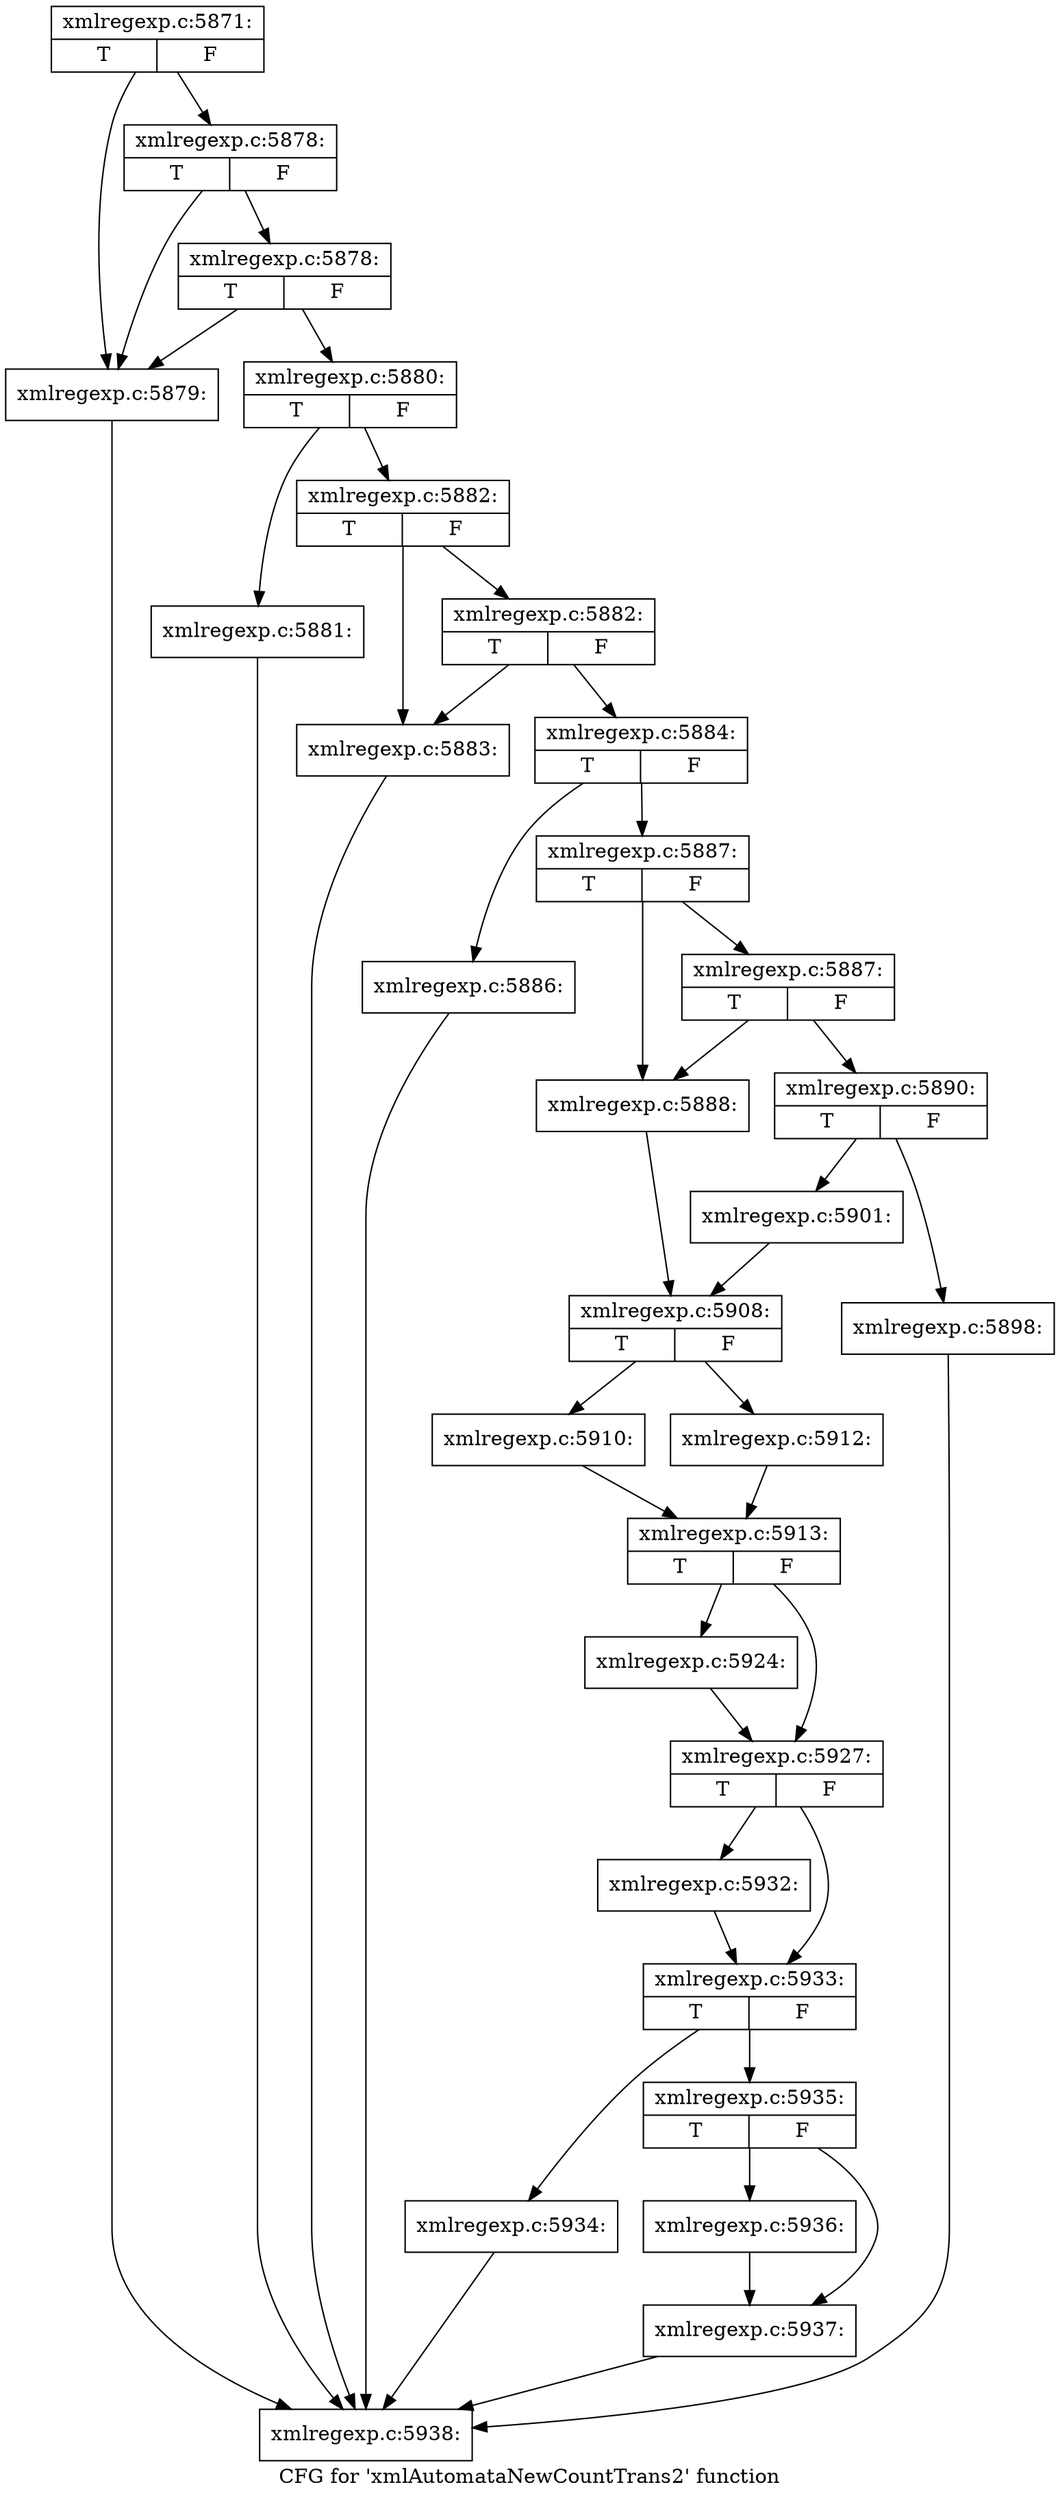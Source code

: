 digraph "CFG for 'xmlAutomataNewCountTrans2' function" {
	label="CFG for 'xmlAutomataNewCountTrans2' function";

	Node0x40f5f70 [shape=record,label="{xmlregexp.c:5871:|{<s0>T|<s1>F}}"];
	Node0x40f5f70 -> Node0x40ff420;
	Node0x40f5f70 -> Node0x40ff540;
	Node0x40ff540 [shape=record,label="{xmlregexp.c:5878:|{<s0>T|<s1>F}}"];
	Node0x40ff540 -> Node0x40ff420;
	Node0x40ff540 -> Node0x40ff4c0;
	Node0x40ff4c0 [shape=record,label="{xmlregexp.c:5878:|{<s0>T|<s1>F}}"];
	Node0x40ff4c0 -> Node0x40ff420;
	Node0x40ff4c0 -> Node0x40ff470;
	Node0x40ff420 [shape=record,label="{xmlregexp.c:5879:}"];
	Node0x40ff420 -> Node0x4103690;
	Node0x40ff470 [shape=record,label="{xmlregexp.c:5880:|{<s0>T|<s1>F}}"];
	Node0x40ff470 -> Node0x40ffd60;
	Node0x40ff470 -> Node0x40ffdb0;
	Node0x40ffd60 [shape=record,label="{xmlregexp.c:5881:}"];
	Node0x40ffd60 -> Node0x4103690;
	Node0x40ffdb0 [shape=record,label="{xmlregexp.c:5882:|{<s0>T|<s1>F}}"];
	Node0x40ffdb0 -> Node0x4100210;
	Node0x40ffdb0 -> Node0x41002b0;
	Node0x41002b0 [shape=record,label="{xmlregexp.c:5882:|{<s0>T|<s1>F}}"];
	Node0x41002b0 -> Node0x4100210;
	Node0x41002b0 -> Node0x4100260;
	Node0x4100210 [shape=record,label="{xmlregexp.c:5883:}"];
	Node0x4100210 -> Node0x4103690;
	Node0x4100260 [shape=record,label="{xmlregexp.c:5884:|{<s0>T|<s1>F}}"];
	Node0x4100260 -> Node0x4100c40;
	Node0x4100260 -> Node0x4100c90;
	Node0x4100c40 [shape=record,label="{xmlregexp.c:5886:}"];
	Node0x4100c40 -> Node0x4103690;
	Node0x4100c90 [shape=record,label="{xmlregexp.c:5887:|{<s0>T|<s1>F}}"];
	Node0x4100c90 -> Node0x41010f0;
	Node0x4100c90 -> Node0x41011e0;
	Node0x41011e0 [shape=record,label="{xmlregexp.c:5887:|{<s0>T|<s1>F}}"];
	Node0x41011e0 -> Node0x41010f0;
	Node0x41011e0 -> Node0x4101190;
	Node0x41010f0 [shape=record,label="{xmlregexp.c:5888:}"];
	Node0x41010f0 -> Node0x4101140;
	Node0x4101190 [shape=record,label="{xmlregexp.c:5890:|{<s0>T|<s1>F}}"];
	Node0x4101190 -> Node0x4102ff0;
	Node0x4101190 -> Node0x4103040;
	Node0x4102ff0 [shape=record,label="{xmlregexp.c:5898:}"];
	Node0x4102ff0 -> Node0x4103690;
	Node0x4103040 [shape=record,label="{xmlregexp.c:5901:}"];
	Node0x4103040 -> Node0x4101140;
	Node0x4101140 [shape=record,label="{xmlregexp.c:5908:|{<s0>T|<s1>F}}"];
	Node0x4101140 -> Node0x4104310;
	Node0x4101140 -> Node0x4104fb0;
	Node0x4104310 [shape=record,label="{xmlregexp.c:5910:}"];
	Node0x4104310 -> Node0x4104f60;
	Node0x4104fb0 [shape=record,label="{xmlregexp.c:5912:}"];
	Node0x4104fb0 -> Node0x4104f60;
	Node0x4104f60 [shape=record,label="{xmlregexp.c:5913:|{<s0>T|<s1>F}}"];
	Node0x4104f60 -> Node0x4106310;
	Node0x4104f60 -> Node0x4106f00;
	Node0x4106310 [shape=record,label="{xmlregexp.c:5924:}"];
	Node0x4106310 -> Node0x4106f00;
	Node0x4106f00 [shape=record,label="{xmlregexp.c:5927:|{<s0>T|<s1>F}}"];
	Node0x4106f00 -> Node0x4107ad0;
	Node0x4106f00 -> Node0x41084b0;
	Node0x4107ad0 [shape=record,label="{xmlregexp.c:5932:}"];
	Node0x4107ad0 -> Node0x41084b0;
	Node0x41084b0 [shape=record,label="{xmlregexp.c:5933:|{<s0>T|<s1>F}}"];
	Node0x41084b0 -> Node0x41088b0;
	Node0x41084b0 -> Node0x4108900;
	Node0x41088b0 [shape=record,label="{xmlregexp.c:5934:}"];
	Node0x41088b0 -> Node0x4103690;
	Node0x4108900 [shape=record,label="{xmlregexp.c:5935:|{<s0>T|<s1>F}}"];
	Node0x4108900 -> Node0x4108d20;
	Node0x4108900 -> Node0x4108d70;
	Node0x4108d20 [shape=record,label="{xmlregexp.c:5936:}"];
	Node0x4108d20 -> Node0x4108d70;
	Node0x4108d70 [shape=record,label="{xmlregexp.c:5937:}"];
	Node0x4108d70 -> Node0x4103690;
	Node0x4103690 [shape=record,label="{xmlregexp.c:5938:}"];
}
